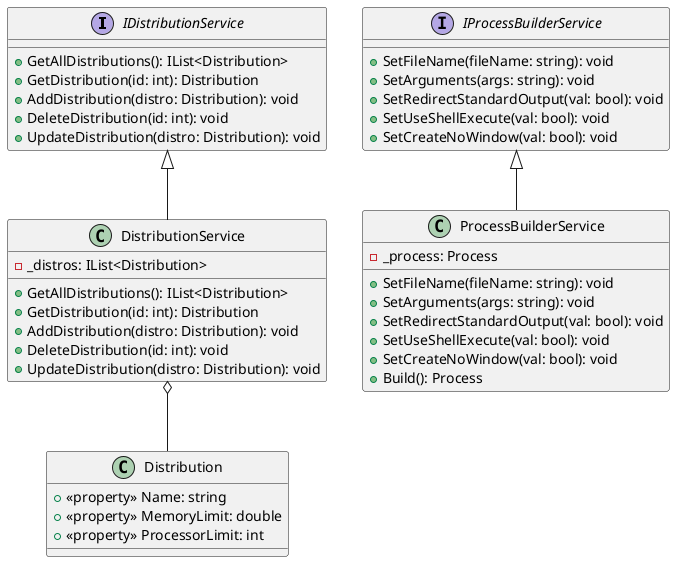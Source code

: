 ﻿@startuml
'https://plantuml.com/class-diagram

IDistributionService <|-- DistributionService
DistributionService o-- Distribution
IProcessBuilderService <|-- ProcessBuilderService

interface IDistributionService
{
    + GetAllDistributions(): IList<Distribution>
    + GetDistribution(id: int): Distribution
    + AddDistribution(distro: Distribution): void
    + DeleteDistribution(id: int): void
    + UpdateDistribution(distro: Distribution): void
}

class Distribution
{
    + <<property>> Name: string
    + <<property>> MemoryLimit: double
    + <<property>> ProcessorLimit: int
     
}
class DistributionService
{
	- _distros: IList<Distribution>
	+ GetAllDistributions(): IList<Distribution>
	+ GetDistribution(id: int): Distribution
	+ AddDistribution(distro: Distribution): void
	+ DeleteDistribution(id: int): void
	+ UpdateDistribution(distro: Distribution): void
}

interface IProcessBuilderService
{
    + SetFileName(fileName: string): void
    + SetArguments(args: string): void
    + SetRedirectStandardOutput(val: bool): void
    + SetUseShellExecute(val: bool): void
    + SetCreateNoWindow(val: bool): void
}

class ProcessBuilderService
{
    - _process: Process
    + SetFileName(fileName: string): void
    + SetArguments(args: string): void
    + SetRedirectStandardOutput(val: bool): void
    + SetUseShellExecute(val: bool): void
    + SetCreateNoWindow(val: bool): void
    + Build(): Process
}

@enduml
